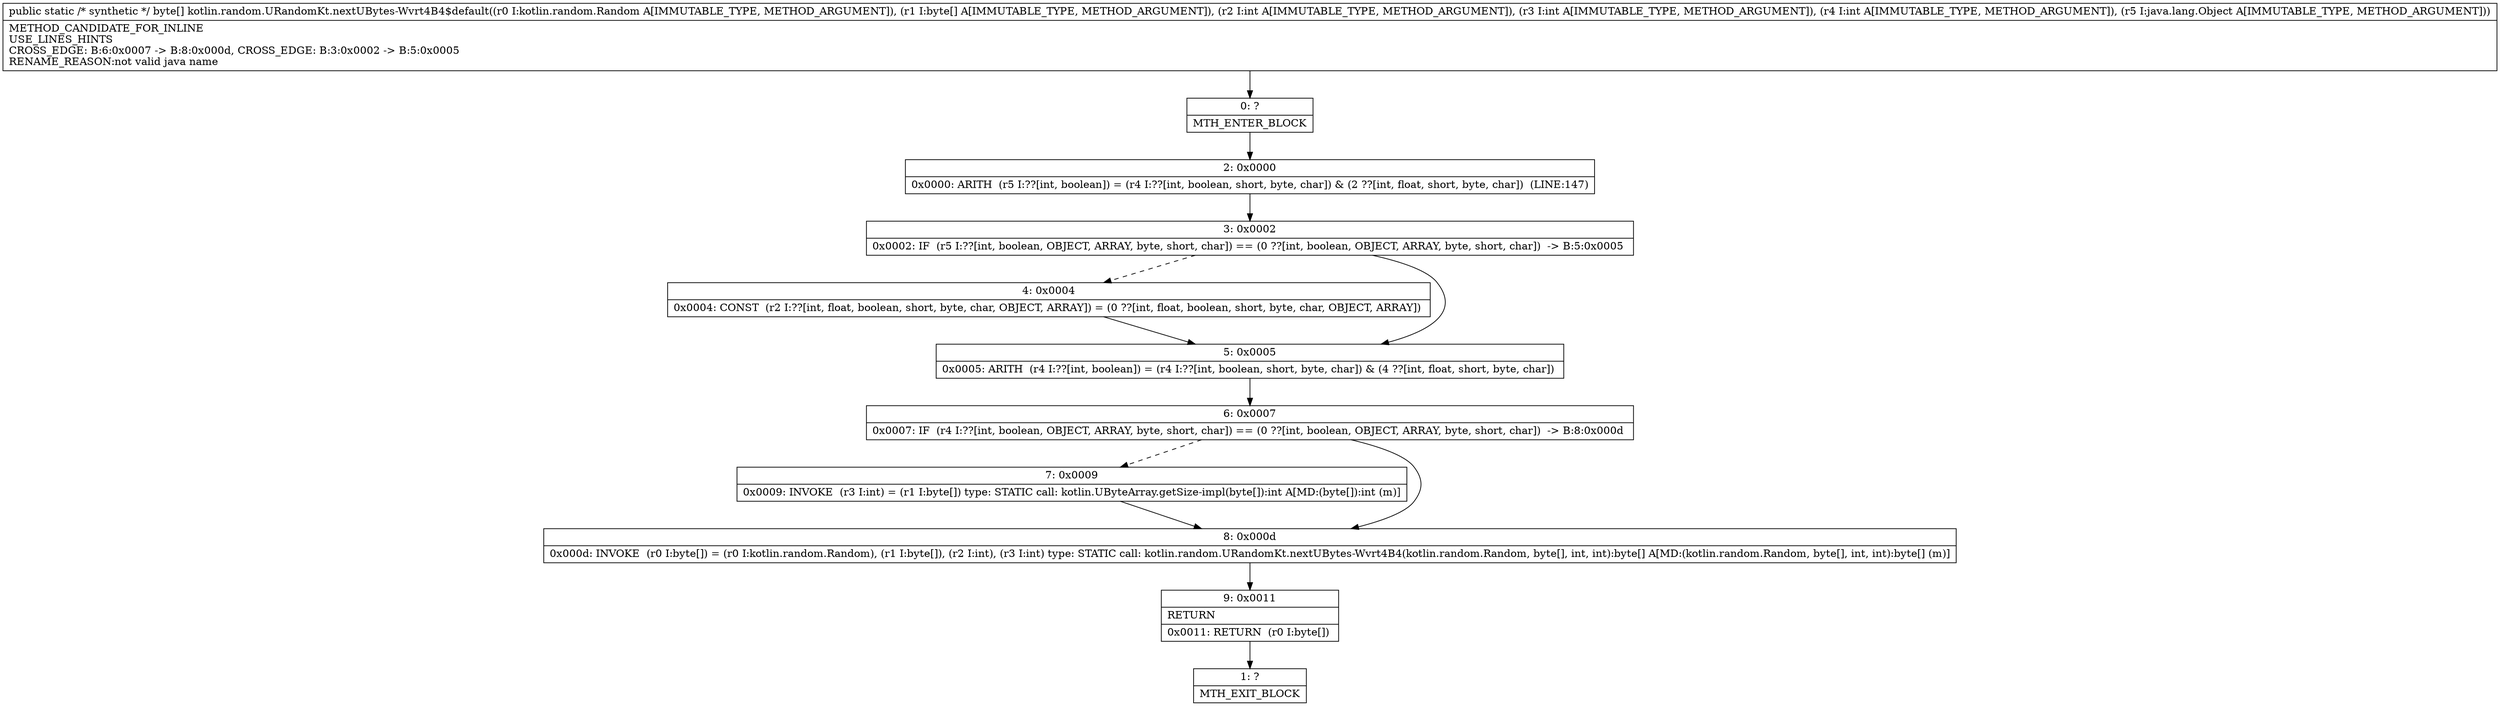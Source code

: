 digraph "CFG forkotlin.random.URandomKt.nextUBytes\-Wvrt4B4$default(Lkotlin\/random\/Random;[BIIILjava\/lang\/Object;)[B" {
Node_0 [shape=record,label="{0\:\ ?|MTH_ENTER_BLOCK\l}"];
Node_2 [shape=record,label="{2\:\ 0x0000|0x0000: ARITH  (r5 I:??[int, boolean]) = (r4 I:??[int, boolean, short, byte, char]) & (2 ??[int, float, short, byte, char])  (LINE:147)\l}"];
Node_3 [shape=record,label="{3\:\ 0x0002|0x0002: IF  (r5 I:??[int, boolean, OBJECT, ARRAY, byte, short, char]) == (0 ??[int, boolean, OBJECT, ARRAY, byte, short, char])  \-\> B:5:0x0005 \l}"];
Node_4 [shape=record,label="{4\:\ 0x0004|0x0004: CONST  (r2 I:??[int, float, boolean, short, byte, char, OBJECT, ARRAY]) = (0 ??[int, float, boolean, short, byte, char, OBJECT, ARRAY]) \l}"];
Node_5 [shape=record,label="{5\:\ 0x0005|0x0005: ARITH  (r4 I:??[int, boolean]) = (r4 I:??[int, boolean, short, byte, char]) & (4 ??[int, float, short, byte, char]) \l}"];
Node_6 [shape=record,label="{6\:\ 0x0007|0x0007: IF  (r4 I:??[int, boolean, OBJECT, ARRAY, byte, short, char]) == (0 ??[int, boolean, OBJECT, ARRAY, byte, short, char])  \-\> B:8:0x000d \l}"];
Node_7 [shape=record,label="{7\:\ 0x0009|0x0009: INVOKE  (r3 I:int) = (r1 I:byte[]) type: STATIC call: kotlin.UByteArray.getSize\-impl(byte[]):int A[MD:(byte[]):int (m)]\l}"];
Node_8 [shape=record,label="{8\:\ 0x000d|0x000d: INVOKE  (r0 I:byte[]) = (r0 I:kotlin.random.Random), (r1 I:byte[]), (r2 I:int), (r3 I:int) type: STATIC call: kotlin.random.URandomKt.nextUBytes\-Wvrt4B4(kotlin.random.Random, byte[], int, int):byte[] A[MD:(kotlin.random.Random, byte[], int, int):byte[] (m)]\l}"];
Node_9 [shape=record,label="{9\:\ 0x0011|RETURN\l|0x0011: RETURN  (r0 I:byte[]) \l}"];
Node_1 [shape=record,label="{1\:\ ?|MTH_EXIT_BLOCK\l}"];
MethodNode[shape=record,label="{public static \/* synthetic *\/ byte[] kotlin.random.URandomKt.nextUBytes\-Wvrt4B4$default((r0 I:kotlin.random.Random A[IMMUTABLE_TYPE, METHOD_ARGUMENT]), (r1 I:byte[] A[IMMUTABLE_TYPE, METHOD_ARGUMENT]), (r2 I:int A[IMMUTABLE_TYPE, METHOD_ARGUMENT]), (r3 I:int A[IMMUTABLE_TYPE, METHOD_ARGUMENT]), (r4 I:int A[IMMUTABLE_TYPE, METHOD_ARGUMENT]), (r5 I:java.lang.Object A[IMMUTABLE_TYPE, METHOD_ARGUMENT]))  | METHOD_CANDIDATE_FOR_INLINE\lUSE_LINES_HINTS\lCROSS_EDGE: B:6:0x0007 \-\> B:8:0x000d, CROSS_EDGE: B:3:0x0002 \-\> B:5:0x0005\lRENAME_REASON:not valid java name\l}"];
MethodNode -> Node_0;Node_0 -> Node_2;
Node_2 -> Node_3;
Node_3 -> Node_4[style=dashed];
Node_3 -> Node_5;
Node_4 -> Node_5;
Node_5 -> Node_6;
Node_6 -> Node_7[style=dashed];
Node_6 -> Node_8;
Node_7 -> Node_8;
Node_8 -> Node_9;
Node_9 -> Node_1;
}

